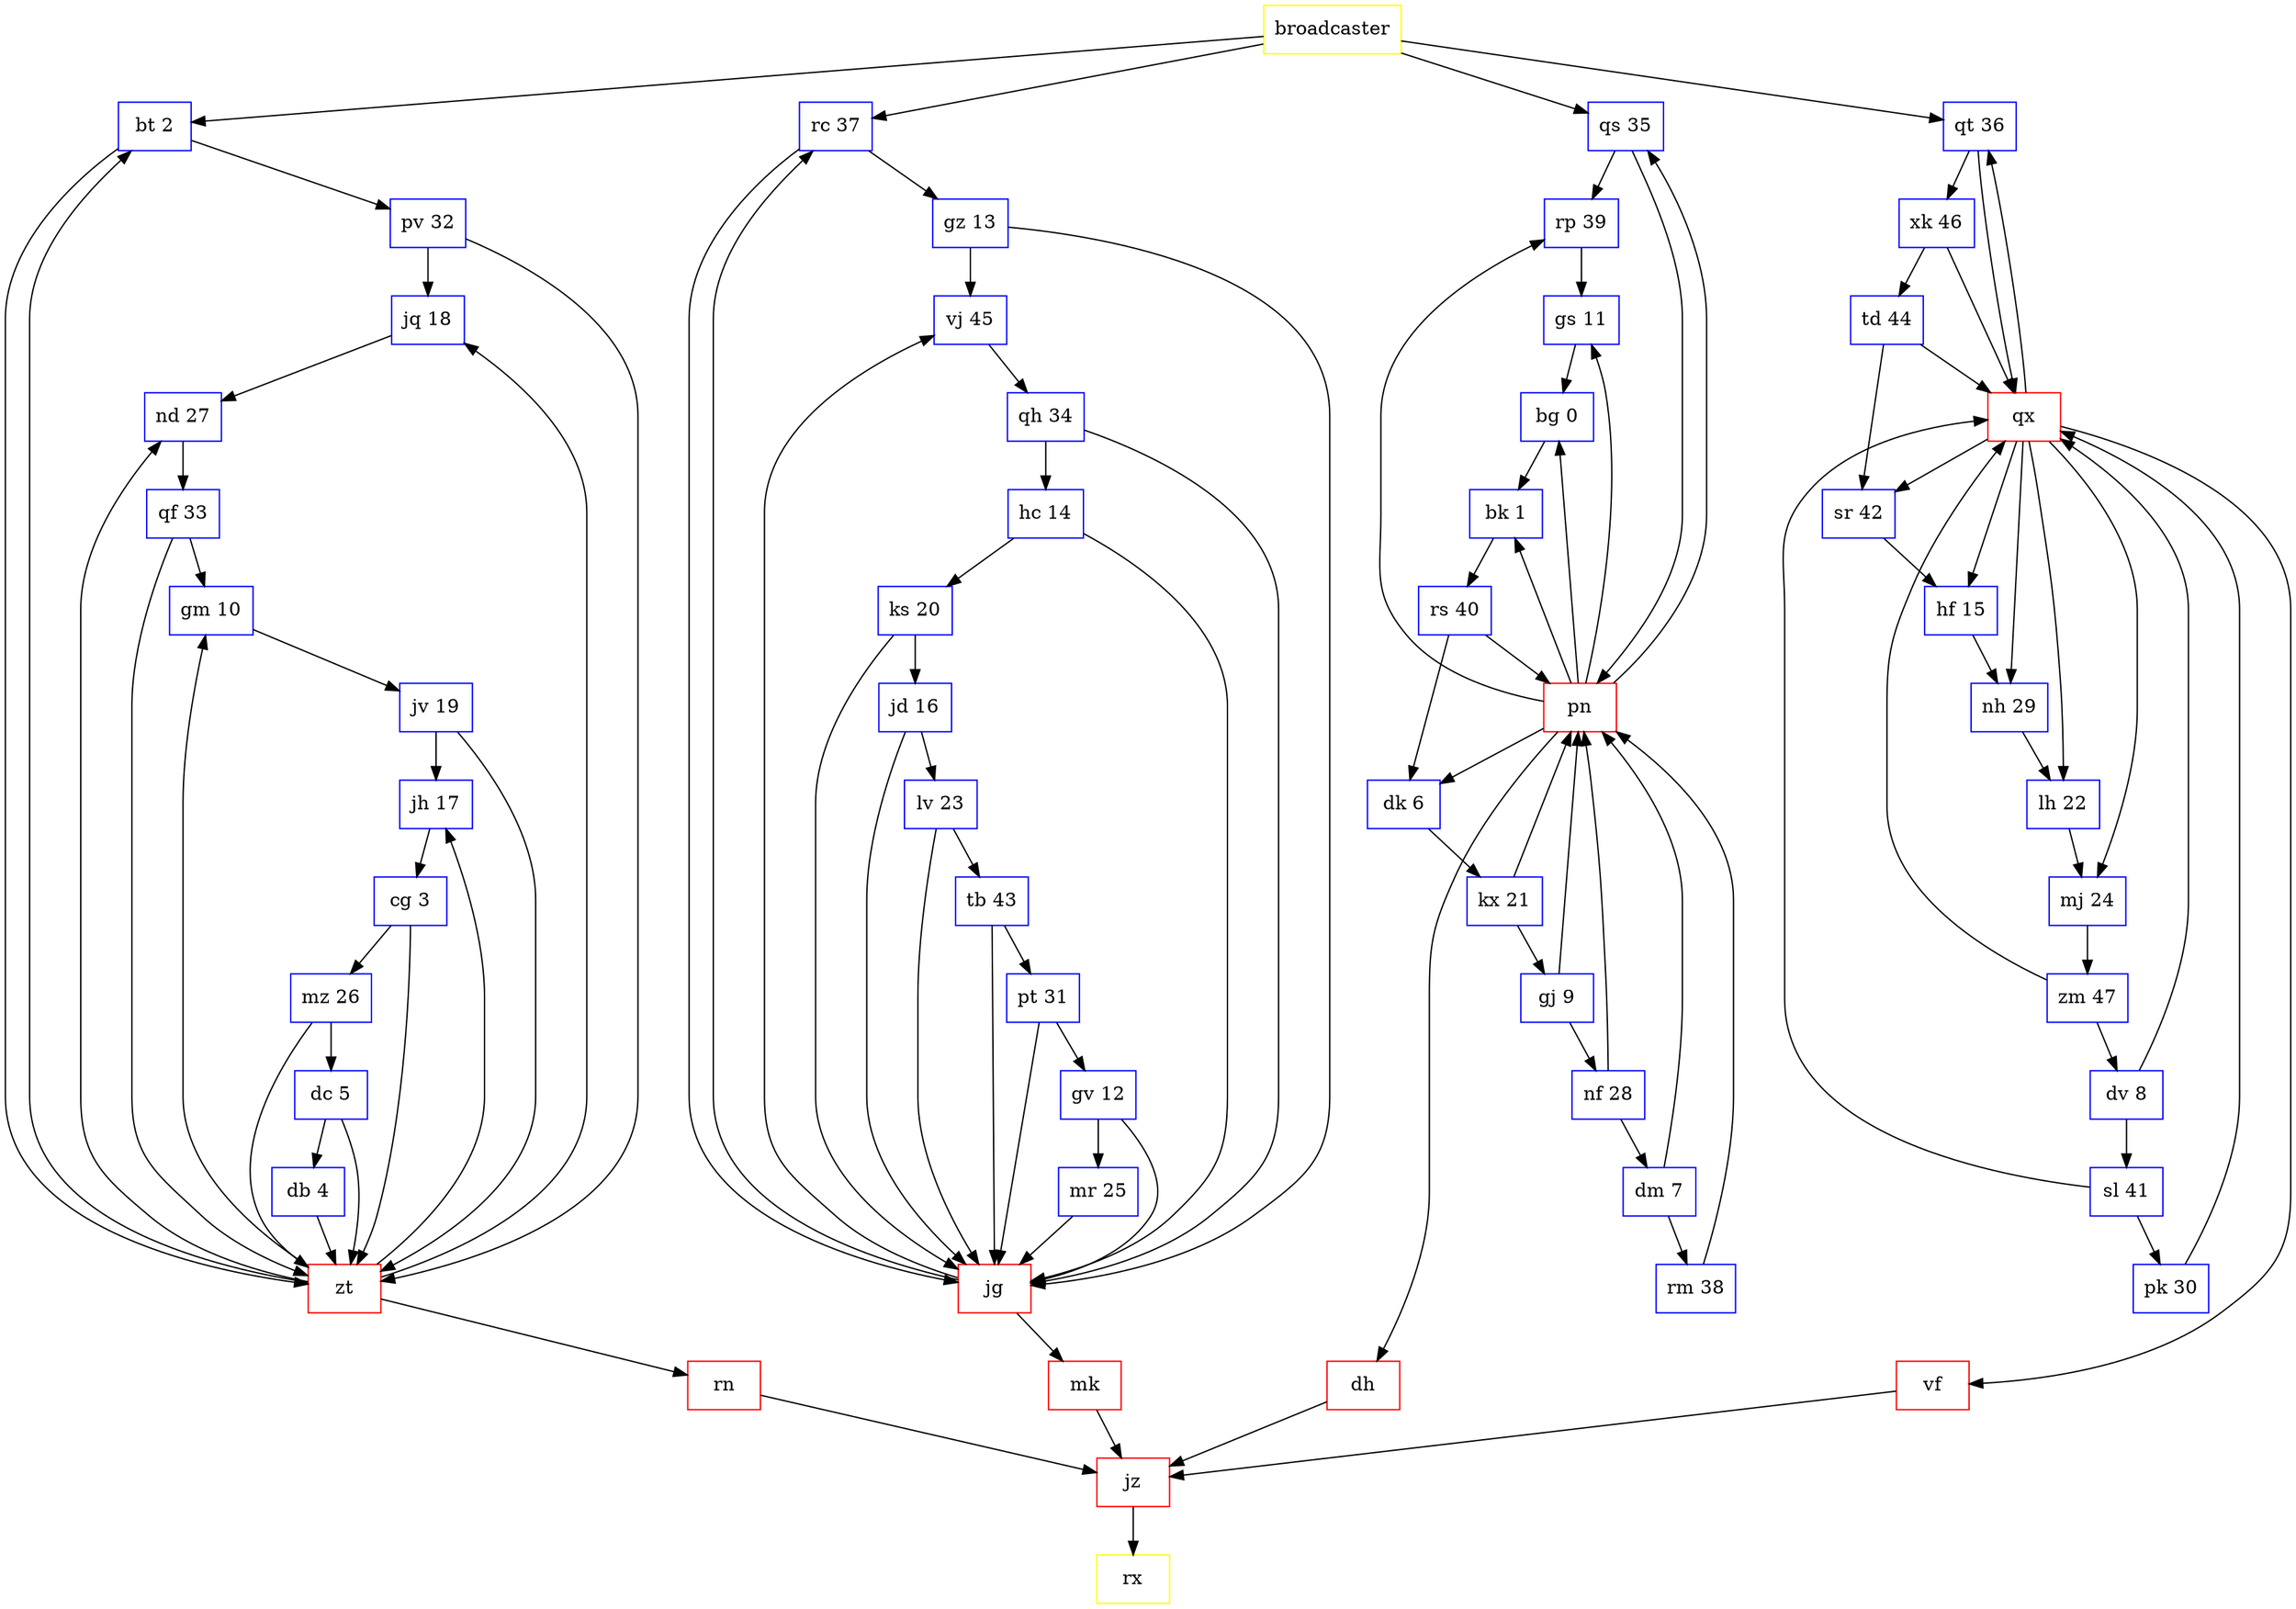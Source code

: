 digraph G {
broadcaster [color=yellow,label="broadcaster",shape="rect"]
bt [color=blue,label="bt 2",shape="rect"]
pv [color=blue,label="pv 32",shape="rect"]
jq [color=blue,label="jq 18",shape="rect"]
nd [color=blue,label="nd 27",shape="rect"]
qf [color=blue,label="qf 33",shape="rect"]
gm [color=blue,label="gm 10",shape="rect"]
jv [color=blue,label="jv 19",shape="rect"]
jh [color=blue,label="jh 17",shape="rect"]
cg [color=blue,label="cg 3",shape="rect"]
mz [color=blue,label="mz 26",shape="rect"]
dc [color=blue,label="dc 5",shape="rect"]
zt [color=red,label="zt",shape="rect"]
zt -> jq
rn [color=red,label="rn",shape="rect"]
jz [color=red,label="jz",shape="rect"]
rx [color=yellow,label="rx",shape="rect"]
jz -> rx
rn -> jz
zt -> rn
zt -> nd
zt -> bt
zt -> jh
zt -> gm
dc -> zt
db [color=blue,label="db 4",shape="rect"]
db -> zt
dc -> db
mz -> dc
mz -> zt
cg -> mz
cg -> zt
jh -> cg
jv -> jh
jv -> zt
gm -> jv
qf -> gm
qf -> zt
nd -> qf
jq -> nd
pv -> jq
pv -> zt
bt -> pv
bt -> zt
broadcaster -> bt
rc [color=blue,label="rc 37",shape="rect"]
gz [color=blue,label="gz 13",shape="rect"]
vj [color=blue,label="vj 45",shape="rect"]
qh [color=blue,label="qh 34",shape="rect"]
hc [color=blue,label="hc 14",shape="rect"]
jg [color=red,label="jg",shape="rect"]
jg -> rc
mk [color=red,label="mk",shape="rect"]
mk -> jz
jg -> mk
jg -> vj
hc -> jg
ks [color=blue,label="ks 20",shape="rect"]
ks -> jg
jd [color=blue,label="jd 16",shape="rect"]
lv [color=blue,label="lv 23",shape="rect"]
tb [color=blue,label="tb 43",shape="rect"]
pt [color=blue,label="pt 31",shape="rect"]
gv [color=blue,label="gv 12",shape="rect"]
gv -> jg
mr [color=blue,label="mr 25",shape="rect"]
mr -> jg
gv -> mr
pt -> gv
pt -> jg
tb -> pt
tb -> jg
lv -> tb
lv -> jg
jd -> lv
jd -> jg
ks -> jd
hc -> ks
qh -> hc
qh -> jg
vj -> qh
gz -> vj
gz -> jg
rc -> gz
rc -> jg
broadcaster -> rc
qs [color=blue,label="qs 35",shape="rect"]
rp [color=blue,label="rp 39",shape="rect"]
gs [color=blue,label="gs 11",shape="rect"]
bg [color=blue,label="bg 0",shape="rect"]
bk [color=blue,label="bk 1",shape="rect"]
rs [color=blue,label="rs 40",shape="rect"]
pn [color=red,label="pn",shape="rect"]
dh [color=red,label="dh",shape="rect"]
dh -> jz
pn -> dh
dk [color=blue,label="dk 6",shape="rect"]
kx [color=blue,label="kx 21",shape="rect"]
kx -> pn
gj [color=blue,label="gj 9",shape="rect"]
gj -> pn
nf [color=blue,label="nf 28",shape="rect"]
dm [color=blue,label="dm 7",shape="rect"]
rm [color=blue,label="rm 38",shape="rect"]
rm -> pn
dm -> rm
dm -> pn
nf -> dm
nf -> pn
gj -> nf
kx -> gj
dk -> kx
pn -> dk
pn -> bg
pn -> qs
pn -> rp
pn -> bk
pn -> gs
rs -> pn
rs -> dk
bk -> rs
bg -> bk
gs -> bg
rp -> gs
qs -> rp
qs -> pn
broadcaster -> qs
qt [color=blue,label="qt 36",shape="rect"]
qx [color=red,label="qx",shape="rect"]
lh [color=blue,label="lh 22",shape="rect"]
mj [color=blue,label="mj 24",shape="rect"]
zm [color=blue,label="zm 47",shape="rect"]
dv [color=blue,label="dv 8",shape="rect"]
sl [color=blue,label="sl 41",shape="rect"]
pk [color=blue,label="pk 30",shape="rect"]
pk -> qx
sl -> pk
sl -> qx
dv -> sl
dv -> qx
zm -> dv
zm -> qx
mj -> zm
lh -> mj
qx -> lh
vf [color=red,label="vf",shape="rect"]
vf -> jz
qx -> vf
hf [color=blue,label="hf 15",shape="rect"]
nh [color=blue,label="nh 29",shape="rect"]
nh -> lh
hf -> nh
qx -> hf
qx -> nh
sr [color=blue,label="sr 42",shape="rect"]
sr -> hf
qx -> sr
qx -> mj
qx -> qt
qt -> qx
xk [color=blue,label="xk 46",shape="rect"]
td [color=blue,label="td 44",shape="rect"]
td -> sr
td -> qx
xk -> td
xk -> qx
qt -> xk
broadcaster -> qt
}
